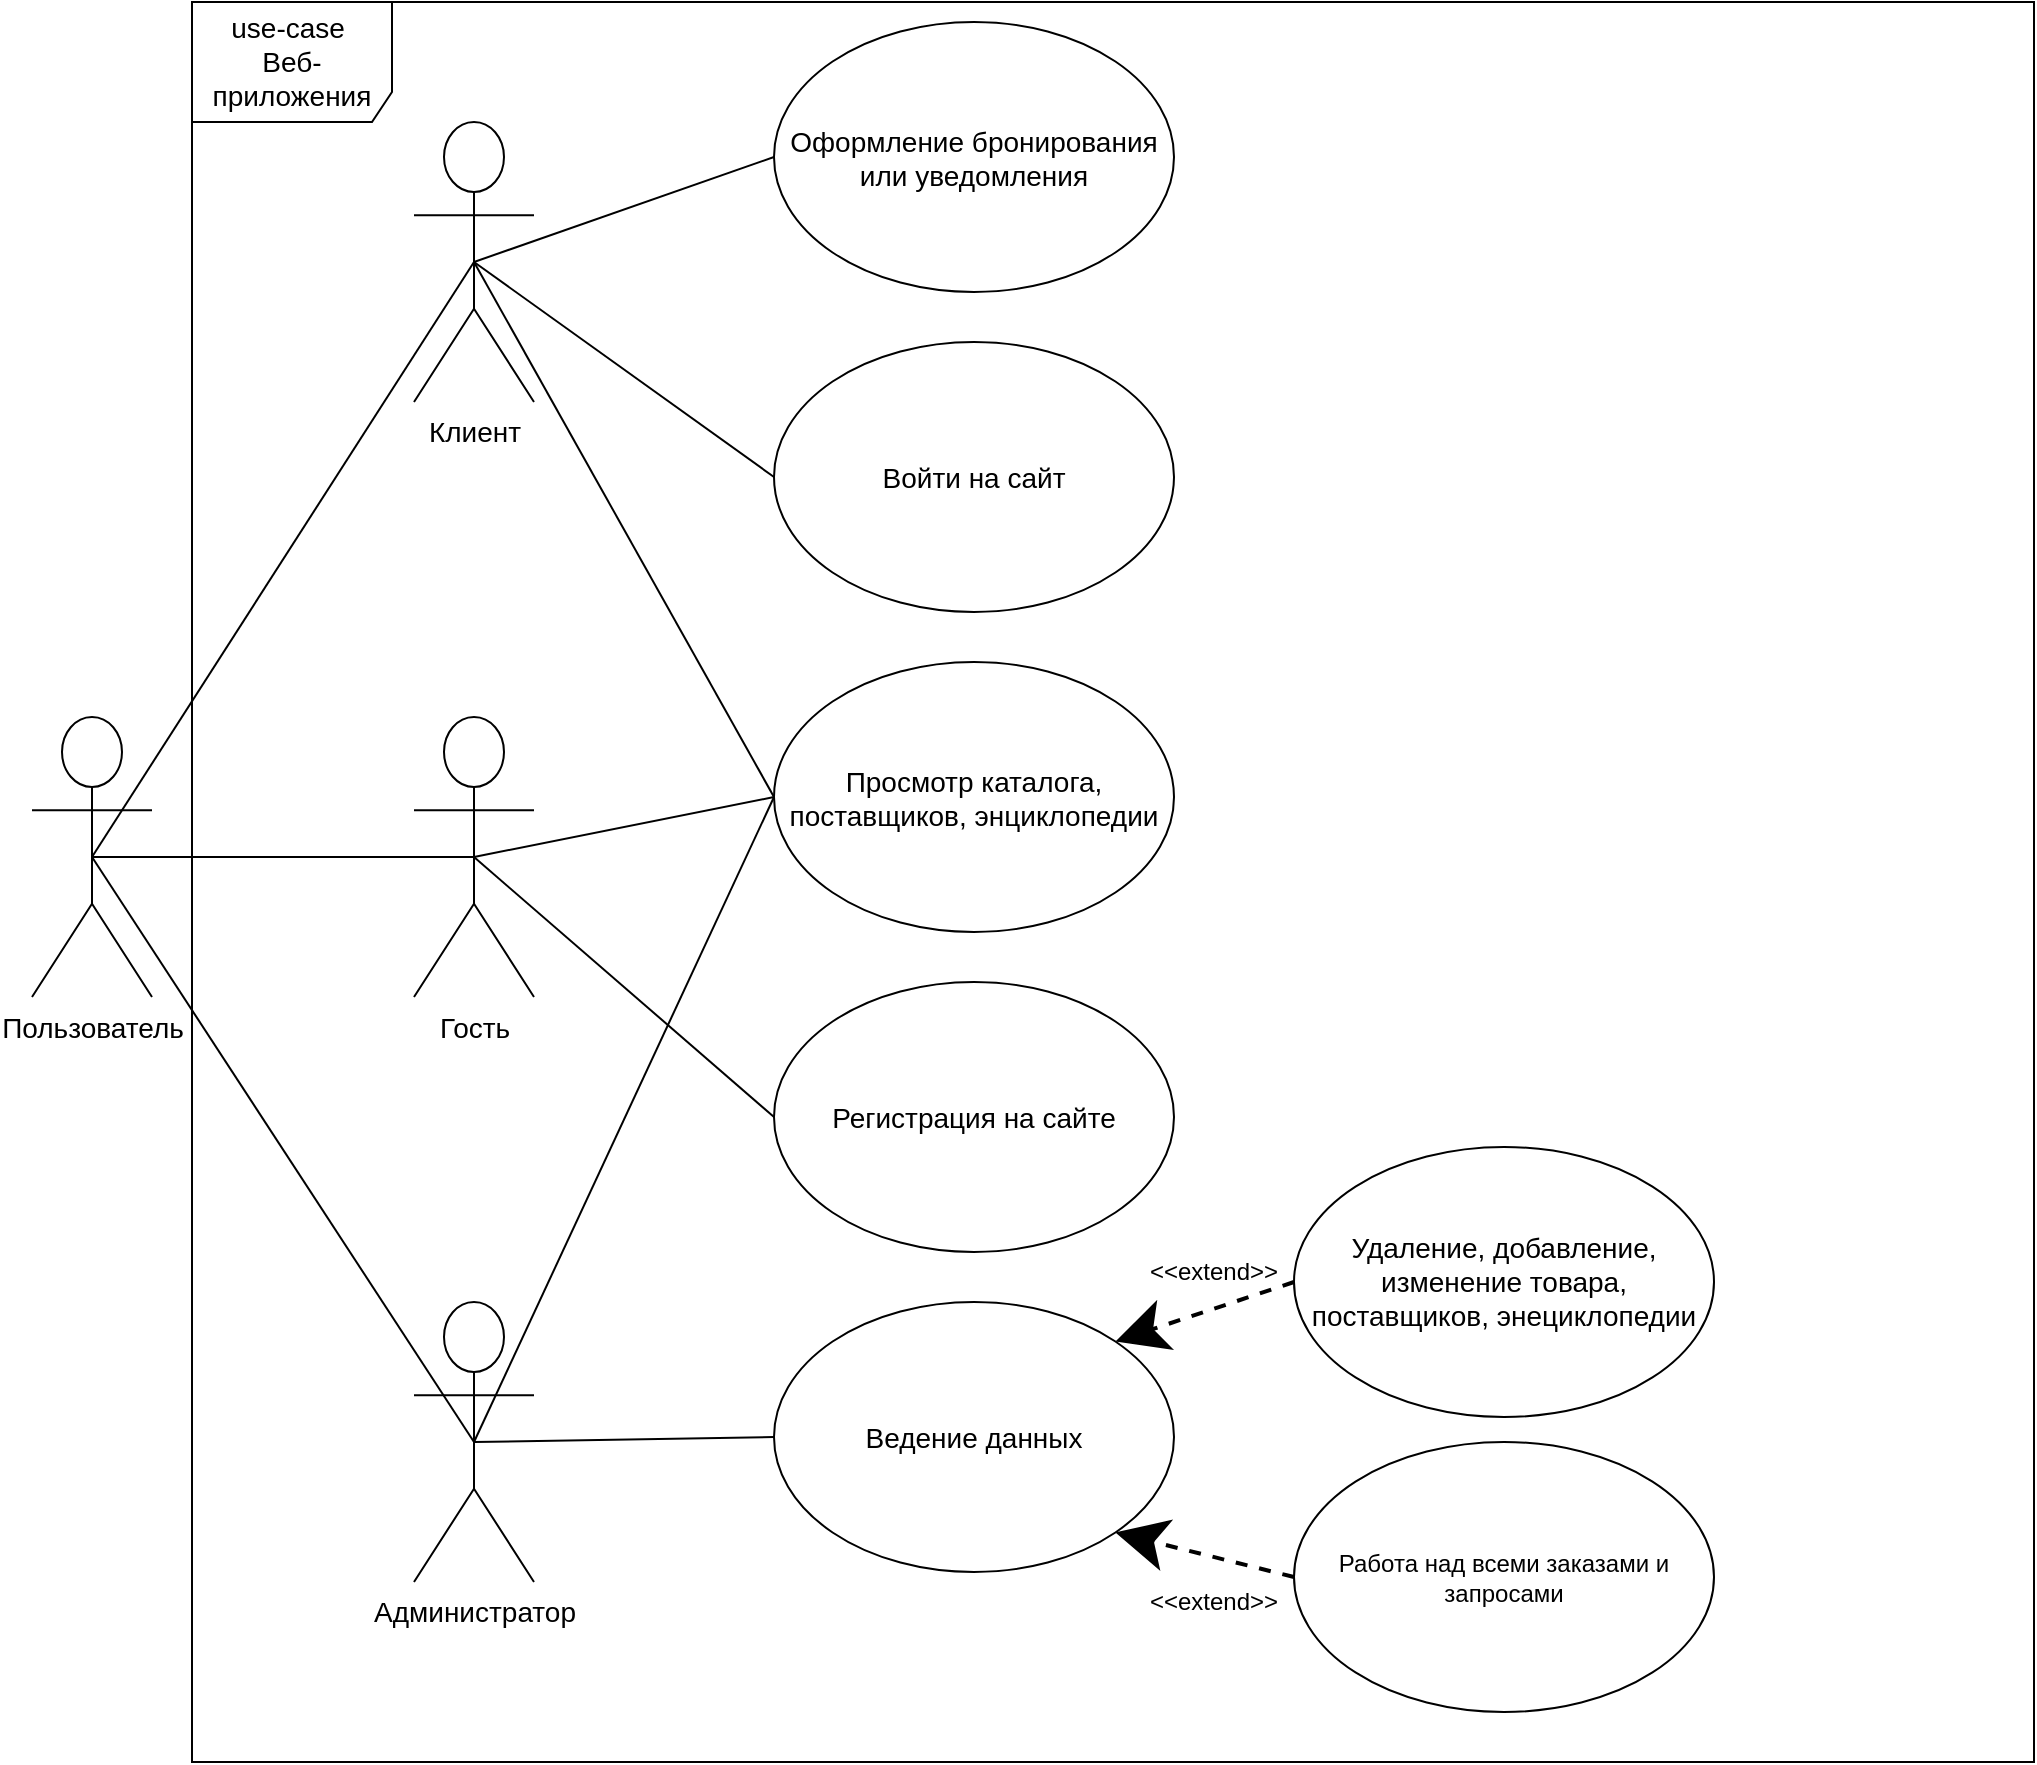 <mxfile version="15.5.4" type="github">
  <diagram id="Wd_oJn38wZUzVgSo89xS" name="Page-1">
    <mxGraphModel dx="2031" dy="1089" grid="1" gridSize="10" guides="1" tooltips="1" connect="1" arrows="1" fold="1" page="1" pageScale="1" pageWidth="2339" pageHeight="3300" math="0" shadow="0">
      <root>
        <mxCell id="0" />
        <mxCell id="1" parent="0" />
        <mxCell id="pzFhs3liKInP-grsurP8-2" value="&lt;font style=&quot;font-size: 14px&quot;&gt;use-case&amp;nbsp;&lt;br&gt;Веб-приложения&lt;br&gt;&lt;/font&gt;" style="shape=umlFrame;whiteSpace=wrap;html=1;width=100;height=60;perimeterSpacing=0;shadow=0;" parent="1" vertex="1">
          <mxGeometry x="409" y="350" width="921" height="880" as="geometry" />
        </mxCell>
        <mxCell id="pzFhs3liKInP-grsurP8-4" value="&lt;font style=&quot;font-size: 14px&quot;&gt;Пользователь&lt;/font&gt;" style="shape=umlActor;verticalLabelPosition=bottom;verticalAlign=top;html=1;" parent="1" vertex="1">
          <mxGeometry x="329" y="707.5" width="60" height="140" as="geometry" />
        </mxCell>
        <mxCell id="pzFhs3liKInP-grsurP8-14" value="" style="endArrow=none;html=1;entryX=0.5;entryY=0.5;entryDx=0;entryDy=0;exitX=0.5;exitY=0.5;exitDx=0;exitDy=0;exitPerimeter=0;entryPerimeter=0;" parent="1" source="pzFhs3liKInP-grsurP8-4" target="_zqxxpLCkDMLm2a-AfCi-2" edge="1">
          <mxGeometry width="50" height="50" relative="1" as="geometry">
            <mxPoint x="969" y="730" as="sourcePoint" />
            <mxPoint x="489" y="777.5" as="targetPoint" />
          </mxGeometry>
        </mxCell>
        <mxCell id="_zqxxpLCkDMLm2a-AfCi-1" value="" style="endArrow=none;html=1;entryX=0.5;entryY=0.5;entryDx=0;entryDy=0;exitX=0.5;exitY=0.5;exitDx=0;exitDy=0;exitPerimeter=0;entryPerimeter=0;" parent="1" source="pzFhs3liKInP-grsurP8-4" target="_zqxxpLCkDMLm2a-AfCi-3" edge="1">
          <mxGeometry width="50" height="50" relative="1" as="geometry">
            <mxPoint x="369" y="800" as="sourcePoint" />
            <mxPoint x="499" y="800" as="targetPoint" />
          </mxGeometry>
        </mxCell>
        <mxCell id="_zqxxpLCkDMLm2a-AfCi-2" value="&lt;font style=&quot;font-size: 14px&quot;&gt;Гость&lt;/font&gt;" style="shape=umlActor;verticalLabelPosition=bottom;verticalAlign=top;html=1;" parent="1" vertex="1">
          <mxGeometry x="520" y="707.5" width="60" height="140" as="geometry" />
        </mxCell>
        <mxCell id="_zqxxpLCkDMLm2a-AfCi-3" value="&lt;font style=&quot;font-size: 14px&quot;&gt;Клиент&lt;/font&gt;" style="shape=umlActor;verticalLabelPosition=bottom;verticalAlign=top;html=1;" parent="1" vertex="1">
          <mxGeometry x="520" y="410" width="60" height="140" as="geometry" />
        </mxCell>
        <mxCell id="_zqxxpLCkDMLm2a-AfCi-4" value="" style="endArrow=none;html=1;exitX=0.5;exitY=0.5;exitDx=0;exitDy=0;exitPerimeter=0;entryX=0;entryY=0.5;entryDx=0;entryDy=0;" parent="1" source="_zqxxpLCkDMLm2a-AfCi-2" target="_zqxxpLCkDMLm2a-AfCi-5" edge="1">
          <mxGeometry width="50" height="50" relative="1" as="geometry">
            <mxPoint x="369" y="787.5" as="sourcePoint" />
            <mxPoint x="560" y="480" as="targetPoint" />
          </mxGeometry>
        </mxCell>
        <mxCell id="_zqxxpLCkDMLm2a-AfCi-5" value="&lt;font style=&quot;font-size: 14px&quot;&gt;Регистрация на сайте&lt;/font&gt;" style="ellipse;whiteSpace=wrap;html=1;" parent="1" vertex="1">
          <mxGeometry x="700" y="840" width="200" height="135" as="geometry" />
        </mxCell>
        <mxCell id="_zqxxpLCkDMLm2a-AfCi-6" value="&lt;font style=&quot;font-size: 14px&quot;&gt;Просмотр каталога, поставщиков, энциклопедии&lt;/font&gt;" style="ellipse;whiteSpace=wrap;html=1;" parent="1" vertex="1">
          <mxGeometry x="700" y="680" width="200" height="135" as="geometry" />
        </mxCell>
        <mxCell id="_zqxxpLCkDMLm2a-AfCi-7" value="" style="endArrow=none;html=1;exitX=0.5;exitY=0.5;exitDx=0;exitDy=0;exitPerimeter=0;entryX=0;entryY=0.5;entryDx=0;entryDy=0;" parent="1" source="_zqxxpLCkDMLm2a-AfCi-2" target="_zqxxpLCkDMLm2a-AfCi-6" edge="1">
          <mxGeometry width="50" height="50" relative="1" as="geometry">
            <mxPoint x="560" y="480" as="sourcePoint" />
            <mxPoint x="630.0" y="427.5" as="targetPoint" />
          </mxGeometry>
        </mxCell>
        <mxCell id="_zqxxpLCkDMLm2a-AfCi-9" value="&lt;font style=&quot;font-size: 14px&quot;&gt;Войти на сайт&lt;/font&gt;" style="ellipse;whiteSpace=wrap;html=1;" parent="1" vertex="1">
          <mxGeometry x="700" y="520" width="200" height="135" as="geometry" />
        </mxCell>
        <mxCell id="_zqxxpLCkDMLm2a-AfCi-10" value="" style="endArrow=none;html=1;exitX=0.5;exitY=0.5;exitDx=0;exitDy=0;exitPerimeter=0;entryX=0;entryY=0.5;entryDx=0;entryDy=0;" parent="1" source="_zqxxpLCkDMLm2a-AfCi-3" target="_zqxxpLCkDMLm2a-AfCi-9" edge="1">
          <mxGeometry width="50" height="50" relative="1" as="geometry">
            <mxPoint x="560" y="480" as="sourcePoint" />
            <mxPoint x="689.0" y="587.5" as="targetPoint" />
          </mxGeometry>
        </mxCell>
        <mxCell id="_zqxxpLCkDMLm2a-AfCi-11" value="" style="endArrow=none;html=1;exitX=0.5;exitY=0.5;exitDx=0;exitDy=0;exitPerimeter=0;entryX=0;entryY=0.5;entryDx=0;entryDy=0;" parent="1" source="_zqxxpLCkDMLm2a-AfCi-3" target="_zqxxpLCkDMLm2a-AfCi-6" edge="1">
          <mxGeometry width="50" height="50" relative="1" as="geometry">
            <mxPoint x="560" y="1030" as="sourcePoint" />
            <mxPoint x="660.0" y="1097.5" as="targetPoint" />
          </mxGeometry>
        </mxCell>
        <mxCell id="_zqxxpLCkDMLm2a-AfCi-12" value="&lt;span style=&quot;font-size: 14px&quot;&gt;Оформление бронирования или уведомления&lt;/span&gt;" style="ellipse;whiteSpace=wrap;html=1;" parent="1" vertex="1">
          <mxGeometry x="700" y="360" width="200" height="135" as="geometry" />
        </mxCell>
        <mxCell id="_zqxxpLCkDMLm2a-AfCi-13" value="" style="endArrow=none;html=1;exitX=0.5;exitY=0.5;exitDx=0;exitDy=0;exitPerimeter=0;entryX=0;entryY=0.5;entryDx=0;entryDy=0;" parent="1" source="_zqxxpLCkDMLm2a-AfCi-3" target="_zqxxpLCkDMLm2a-AfCi-12" edge="1">
          <mxGeometry width="50" height="50" relative="1" as="geometry">
            <mxPoint x="560" y="1030" as="sourcePoint" />
            <mxPoint x="670.0" y="932.5" as="targetPoint" />
          </mxGeometry>
        </mxCell>
        <mxCell id="_zqxxpLCkDMLm2a-AfCi-14" value="&lt;font style=&quot;font-size: 14px&quot;&gt;Администратор&lt;/font&gt;" style="shape=umlActor;verticalLabelPosition=bottom;verticalAlign=top;html=1;" parent="1" vertex="1">
          <mxGeometry x="520" y="1000" width="60" height="140" as="geometry" />
        </mxCell>
        <mxCell id="_zqxxpLCkDMLm2a-AfCi-15" value="" style="endArrow=none;html=1;entryX=0.5;entryY=0.5;entryDx=0;entryDy=0;exitX=0.5;exitY=0.5;exitDx=0;exitDy=0;exitPerimeter=0;entryPerimeter=0;" parent="1" source="pzFhs3liKInP-grsurP8-4" target="_zqxxpLCkDMLm2a-AfCi-14" edge="1">
          <mxGeometry width="50" height="50" relative="1" as="geometry">
            <mxPoint x="369" y="787.5" as="sourcePoint" />
            <mxPoint x="560" y="787.5" as="targetPoint" />
          </mxGeometry>
        </mxCell>
        <mxCell id="_zqxxpLCkDMLm2a-AfCi-16" value="&lt;span style=&quot;font-size: 14px&quot;&gt;Ведение данных&lt;/span&gt;" style="ellipse;whiteSpace=wrap;html=1;" parent="1" vertex="1">
          <mxGeometry x="700" y="1000" width="200" height="135" as="geometry" />
        </mxCell>
        <mxCell id="_zqxxpLCkDMLm2a-AfCi-17" value="&lt;span style=&quot;font-size: 14px&quot;&gt;Удаление, добавление, изменение товара, поставщиков, энециклопедии&lt;/span&gt;" style="ellipse;whiteSpace=wrap;html=1;" parent="1" vertex="1">
          <mxGeometry x="960" y="922.5" width="210" height="135" as="geometry" />
        </mxCell>
        <mxCell id="_zqxxpLCkDMLm2a-AfCi-18" value="Работа над всеми заказами и запросами" style="ellipse;whiteSpace=wrap;html=1;" parent="1" vertex="1">
          <mxGeometry x="960" y="1070" width="210" height="135" as="geometry" />
        </mxCell>
        <mxCell id="_zqxxpLCkDMLm2a-AfCi-19" value="" style="endArrow=none;html=1;exitX=0.5;exitY=0.5;exitDx=0;exitDy=0;exitPerimeter=0;entryX=0;entryY=0.5;entryDx=0;entryDy=0;" parent="1" source="_zqxxpLCkDMLm2a-AfCi-14" target="_zqxxpLCkDMLm2a-AfCi-16" edge="1">
          <mxGeometry width="50" height="50" relative="1" as="geometry">
            <mxPoint x="620" y="1020" as="sourcePoint" />
            <mxPoint x="749.0" y="1127.5" as="targetPoint" />
          </mxGeometry>
        </mxCell>
        <mxCell id="_zqxxpLCkDMLm2a-AfCi-20" value="" style="endArrow=none;html=1;exitX=0.5;exitY=0.5;exitDx=0;exitDy=0;exitPerimeter=0;entryX=0;entryY=0.5;entryDx=0;entryDy=0;" parent="1" source="_zqxxpLCkDMLm2a-AfCi-14" target="_zqxxpLCkDMLm2a-AfCi-6" edge="1">
          <mxGeometry width="50" height="50" relative="1" as="geometry">
            <mxPoint x="620" y="1100" as="sourcePoint" />
            <mxPoint x="749.0" y="1207.5" as="targetPoint" />
          </mxGeometry>
        </mxCell>
        <mxCell id="_zqxxpLCkDMLm2a-AfCi-21" style="edgeStyle=none;rounded=0;jumpStyle=none;jumpSize=21;orthogonalLoop=1;jettySize=auto;html=1;exitX=0;exitY=0.5;exitDx=0;exitDy=0;entryX=1;entryY=0;entryDx=0;entryDy=0;dashed=1;startSize=19;endSize=20;strokeWidth=2;" parent="1" source="_zqxxpLCkDMLm2a-AfCi-17" target="_zqxxpLCkDMLm2a-AfCi-16" edge="1">
          <mxGeometry relative="1" as="geometry">
            <mxPoint x="950" y="1092.4" as="sourcePoint" />
            <mxPoint x="1029.102" y="1010.003" as="targetPoint" />
          </mxGeometry>
        </mxCell>
        <mxCell id="_zqxxpLCkDMLm2a-AfCi-22" value="&amp;lt;&amp;lt;extend&amp;gt;&amp;gt;" style="text;html=1;strokeColor=none;fillColor=none;align=center;verticalAlign=middle;whiteSpace=wrap;rounded=0;shadow=0;" parent="1" vertex="1">
          <mxGeometry x="900" y="975" width="40" height="20" as="geometry" />
        </mxCell>
        <mxCell id="_zqxxpLCkDMLm2a-AfCi-23" style="edgeStyle=none;rounded=0;jumpStyle=none;jumpSize=21;orthogonalLoop=1;jettySize=auto;html=1;exitX=0;exitY=0.5;exitDx=0;exitDy=0;entryX=1;entryY=1;entryDx=0;entryDy=0;dashed=1;startSize=19;endSize=20;strokeWidth=2;" parent="1" source="_zqxxpLCkDMLm2a-AfCi-18" target="_zqxxpLCkDMLm2a-AfCi-16" edge="1">
          <mxGeometry relative="1" as="geometry">
            <mxPoint x="960.0" y="997.5" as="sourcePoint" />
            <mxPoint x="880.898" y="1052.397" as="targetPoint" />
          </mxGeometry>
        </mxCell>
        <mxCell id="_zqxxpLCkDMLm2a-AfCi-24" value="&amp;lt;&amp;lt;extend&amp;gt;&amp;gt;" style="text;html=1;strokeColor=none;fillColor=none;align=center;verticalAlign=middle;whiteSpace=wrap;rounded=0;shadow=0;" parent="1" vertex="1">
          <mxGeometry x="900" y="1140" width="40" height="20" as="geometry" />
        </mxCell>
      </root>
    </mxGraphModel>
  </diagram>
</mxfile>
